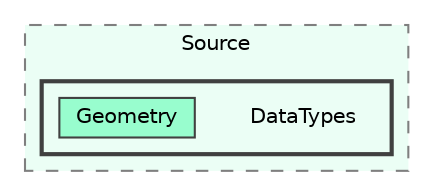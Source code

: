 digraph "C:/GEU/GEUCore/Source/DataTypes"
{
 // LATEX_PDF_SIZE
  bgcolor="transparent";
  edge [fontname=Helvetica,fontsize=10,labelfontname=Helvetica,labelfontsize=10];
  node [fontname=Helvetica,fontsize=10,shape=box,height=0.2,width=0.4];
  compound=true
  subgraph clusterdir_d4107ff65a26812a8e80cf49f43b787d {
    graph [ bgcolor="#ebfef5", pencolor="grey50", label="Source", fontname=Helvetica,fontsize=10 style="filled,dashed", URL="dir_d4107ff65a26812a8e80cf49f43b787d.html",tooltip=""]
  subgraph clusterdir_8956d8d5ac8f7fdad37e7ec3ce752fa0 {
    graph [ bgcolor="#ebfef5", pencolor="grey25", label="", fontname=Helvetica,fontsize=10 style="filled,bold", URL="dir_8956d8d5ac8f7fdad37e7ec3ce752fa0.html",tooltip=""]
    dir_8956d8d5ac8f7fdad37e7ec3ce752fa0 [shape=plaintext, label="DataTypes"];
  dir_f58f1d5217d63b53a119961081729272 [label="Geometry", fillcolor="#98fdce", color="grey25", style="filled", URL="dir_f58f1d5217d63b53a119961081729272.html",tooltip=""];
  }
  }
}
